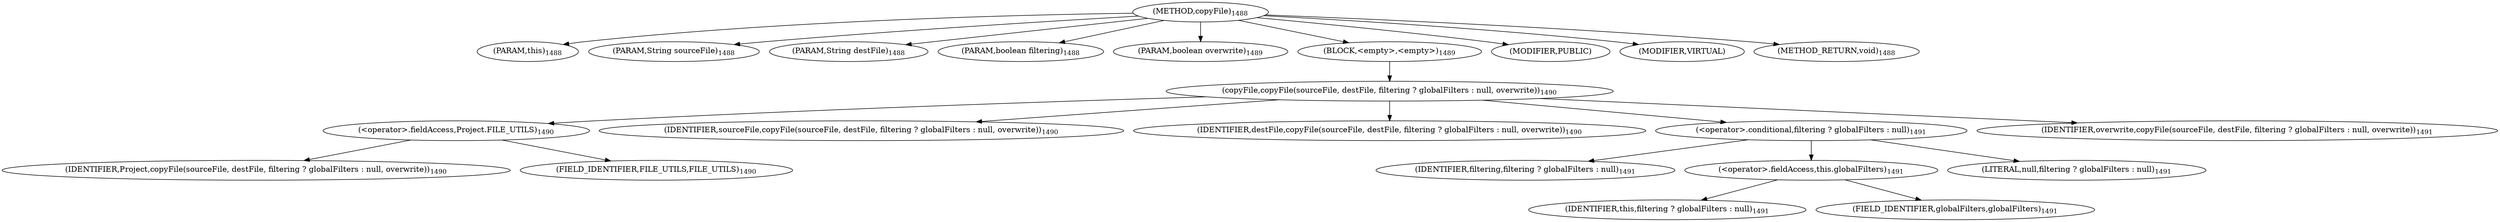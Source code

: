 digraph "copyFile" {  
"2403" [label = <(METHOD,copyFile)<SUB>1488</SUB>> ]
"2404" [label = <(PARAM,this)<SUB>1488</SUB>> ]
"2405" [label = <(PARAM,String sourceFile)<SUB>1488</SUB>> ]
"2406" [label = <(PARAM,String destFile)<SUB>1488</SUB>> ]
"2407" [label = <(PARAM,boolean filtering)<SUB>1488</SUB>> ]
"2408" [label = <(PARAM,boolean overwrite)<SUB>1489</SUB>> ]
"2409" [label = <(BLOCK,&lt;empty&gt;,&lt;empty&gt;)<SUB>1489</SUB>> ]
"2410" [label = <(copyFile,copyFile(sourceFile, destFile, filtering ? globalFilters : null, overwrite))<SUB>1490</SUB>> ]
"2411" [label = <(&lt;operator&gt;.fieldAccess,Project.FILE_UTILS)<SUB>1490</SUB>> ]
"2412" [label = <(IDENTIFIER,Project,copyFile(sourceFile, destFile, filtering ? globalFilters : null, overwrite))<SUB>1490</SUB>> ]
"2413" [label = <(FIELD_IDENTIFIER,FILE_UTILS,FILE_UTILS)<SUB>1490</SUB>> ]
"2414" [label = <(IDENTIFIER,sourceFile,copyFile(sourceFile, destFile, filtering ? globalFilters : null, overwrite))<SUB>1490</SUB>> ]
"2415" [label = <(IDENTIFIER,destFile,copyFile(sourceFile, destFile, filtering ? globalFilters : null, overwrite))<SUB>1490</SUB>> ]
"2416" [label = <(&lt;operator&gt;.conditional,filtering ? globalFilters : null)<SUB>1491</SUB>> ]
"2417" [label = <(IDENTIFIER,filtering,filtering ? globalFilters : null)<SUB>1491</SUB>> ]
"2418" [label = <(&lt;operator&gt;.fieldAccess,this.globalFilters)<SUB>1491</SUB>> ]
"2419" [label = <(IDENTIFIER,this,filtering ? globalFilters : null)<SUB>1491</SUB>> ]
"2420" [label = <(FIELD_IDENTIFIER,globalFilters,globalFilters)<SUB>1491</SUB>> ]
"2421" [label = <(LITERAL,null,filtering ? globalFilters : null)<SUB>1491</SUB>> ]
"2422" [label = <(IDENTIFIER,overwrite,copyFile(sourceFile, destFile, filtering ? globalFilters : null, overwrite))<SUB>1491</SUB>> ]
"2423" [label = <(MODIFIER,PUBLIC)> ]
"2424" [label = <(MODIFIER,VIRTUAL)> ]
"2425" [label = <(METHOD_RETURN,void)<SUB>1488</SUB>> ]
  "2403" -> "2404" 
  "2403" -> "2405" 
  "2403" -> "2406" 
  "2403" -> "2407" 
  "2403" -> "2408" 
  "2403" -> "2409" 
  "2403" -> "2423" 
  "2403" -> "2424" 
  "2403" -> "2425" 
  "2409" -> "2410" 
  "2410" -> "2411" 
  "2410" -> "2414" 
  "2410" -> "2415" 
  "2410" -> "2416" 
  "2410" -> "2422" 
  "2411" -> "2412" 
  "2411" -> "2413" 
  "2416" -> "2417" 
  "2416" -> "2418" 
  "2416" -> "2421" 
  "2418" -> "2419" 
  "2418" -> "2420" 
}
